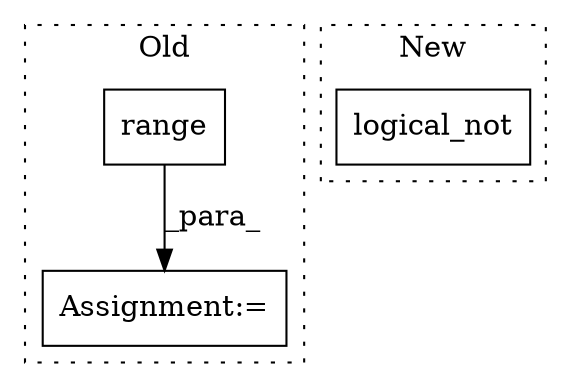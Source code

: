 digraph G {
subgraph cluster0 {
1 [label="range" a="32" s="4896,4933" l="6,1" shape="box"];
3 [label="Assignment:=" a="7" s="4831,4934" l="57,2" shape="box"];
label = "Old";
style="dotted";
}
subgraph cluster1 {
2 [label="logical_not" a="32" s="4812,4826" l="12,1" shape="box"];
label = "New";
style="dotted";
}
1 -> 3 [label="_para_"];
}